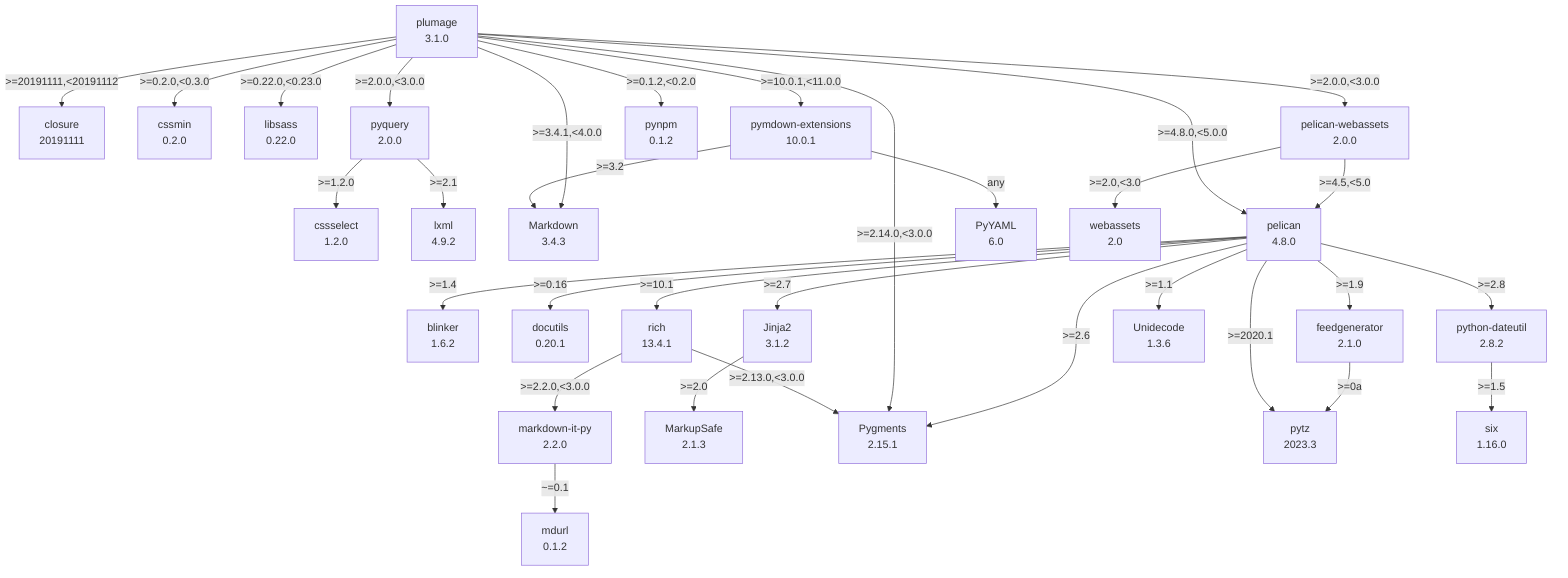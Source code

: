 flowchart TD
    classDef missing stroke-dasharray: 5
    blinker["blinker\n1.6.2"]
    closure["closure\n20191111"]
    cssmin["cssmin\n0.2.0"]
    cssselect["cssselect\n1.2.0"]
    docutils["docutils\n0.20.1"]
    feedgenerator["feedgenerator\n2.1.0"]
    jinja2["Jinja2\n3.1.2"]
    libsass["libsass\n0.22.0"]
    lxml["lxml\n4.9.2"]
    markdown-it-py["markdown-it-py\n2.2.0"]
    markdown["Markdown\n3.4.3"]
    markupsafe["MarkupSafe\n2.1.3"]
    mdurl["mdurl\n0.1.2"]
    pelican-webassets["pelican-webassets\n2.0.0"]
    pelican["pelican\n4.8.0"]
    plumage["plumage\n3.1.0"]
    pygments["Pygments\n2.15.1"]
    pymdown-extensions["pymdown-extensions\n10.0.1"]
    pynpm["pynpm\n0.1.2"]
    pyquery["pyquery\n2.0.0"]
    python-dateutil["python-dateutil\n2.8.2"]
    pytz["pytz\n2023.3"]
    pyyaml["PyYAML\n6.0"]
    rich["rich\n13.4.1"]
    six["six\n1.16.0"]
    unidecode["Unidecode\n1.3.6"]
    webassets["webassets\n2.0"]
    feedgenerator -- ">=0a" --> pytz
    jinja2 -- ">=2.0" --> markupsafe
    markdown-it-py -- "~=0.1" --> mdurl
    pelican -- ">=0.16" --> docutils
    pelican -- ">=1.1" --> unidecode
    pelican -- ">=1.4" --> blinker
    pelican -- ">=1.9" --> feedgenerator
    pelican -- ">=10.1" --> rich
    pelican -- ">=2.6" --> pygments
    pelican -- ">=2.7" --> jinja2
    pelican -- ">=2.8" --> python-dateutil
    pelican -- ">=2020.1" --> pytz
    pelican-webassets -- ">=2.0,<3.0" --> webassets
    pelican-webassets -- ">=4.5,<5.0" --> pelican
    plumage -- ">=0.1.2,<0.2.0" --> pynpm
    plumage -- ">=0.2.0,<0.3.0" --> cssmin
    plumage -- ">=0.22.0,<0.23.0" --> libsass
    plumage -- ">=10.0.1,<11.0.0" --> pymdown-extensions
    plumage -- ">=2.0.0,<3.0.0" --> pelican-webassets
    plumage -- ">=2.0.0,<3.0.0" --> pyquery
    plumage -- ">=2.14.0,<3.0.0" --> pygments
    plumage -- ">=20191111,<20191112" --> closure
    plumage -- ">=3.4.1,<4.0.0" --> markdown
    plumage -- ">=4.8.0,<5.0.0" --> pelican
    pymdown-extensions -- ">=3.2" --> markdown
    pymdown-extensions -- "any" --> pyyaml
    pyquery -- ">=1.2.0" --> cssselect
    pyquery -- ">=2.1" --> lxml
    python-dateutil -- ">=1.5" --> six
    rich -- ">=2.13.0,<3.0.0" --> pygments
    rich -- ">=2.2.0,<3.0.0" --> markdown-it-py